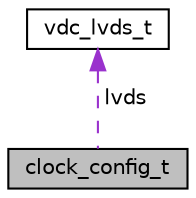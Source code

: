 digraph "clock_config_t"
{
 // LATEX_PDF_SIZE
  edge [fontname="Helvetica",fontsize="10",labelfontname="Helvetica",labelfontsize="10"];
  node [fontname="Helvetica",fontsize="10",shape=record];
  Node1 [label="clock_config_t",height=0.2,width=0.4,color="black", fillcolor="grey75", style="filled", fontcolor="black",tooltip="Clock setting config."];
  Node2 -> Node1 [dir="back",color="darkorchid3",fontsize="10",style="dashed",label=" lvds" ,fontname="Helvetica"];
  Node2 [label="vdc_lvds_t",height=0.2,width=0.4,color="black", fillcolor="white", style="filled",URL="$de/dd0/structvdc__lvds__t.html",tooltip=" "];
}
